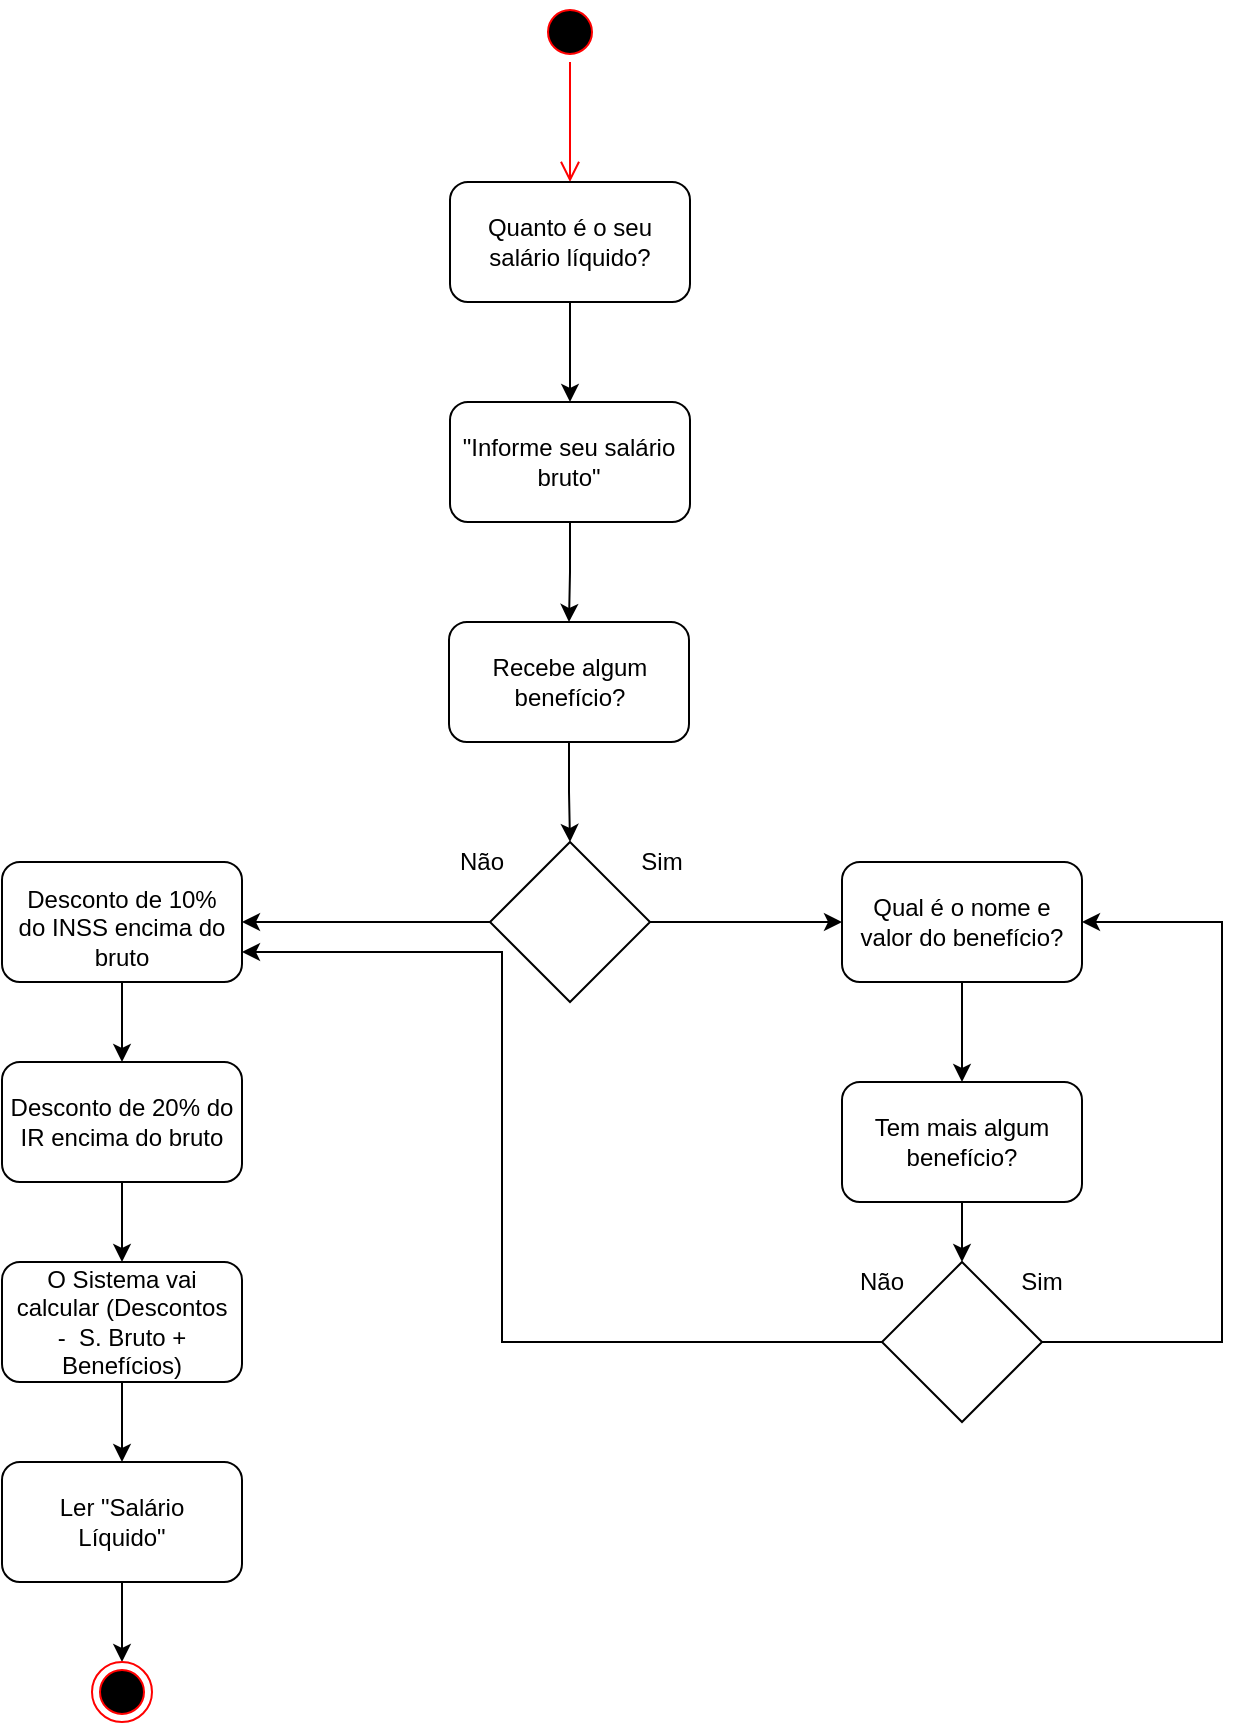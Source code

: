 <mxfile version="14.1.8" type="device"><diagram id="sXo5585ciuZPWQl9hpmw" name="Página-1"><mxGraphModel dx="881" dy="419" grid="1" gridSize="10" guides="1" tooltips="1" connect="1" arrows="1" fold="1" page="1" pageScale="1" pageWidth="827" pageHeight="1169" math="0" shadow="0"><root><mxCell id="0"/><mxCell id="1" parent="0"/><mxCell id="H7AjP2AcccrKgI8C136D-1" value="" style="ellipse;html=1;shape=startState;fillColor=#000000;strokeColor=#ff0000;" vertex="1" parent="1"><mxGeometry x="399" y="60" width="30" height="30" as="geometry"/></mxCell><mxCell id="H7AjP2AcccrKgI8C136D-2" value="" style="edgeStyle=orthogonalEdgeStyle;html=1;verticalAlign=bottom;endArrow=open;endSize=8;strokeColor=#ff0000;" edge="1" source="H7AjP2AcccrKgI8C136D-1" parent="1"><mxGeometry relative="1" as="geometry"><mxPoint x="414" y="150" as="targetPoint"/></mxGeometry></mxCell><mxCell id="H7AjP2AcccrKgI8C136D-6" style="edgeStyle=orthogonalEdgeStyle;rounded=0;orthogonalLoop=1;jettySize=auto;html=1;entryX=0.5;entryY=0;entryDx=0;entryDy=0;" edge="1" parent="1" source="H7AjP2AcccrKgI8C136D-3" target="H7AjP2AcccrKgI8C136D-5"><mxGeometry relative="1" as="geometry"/></mxCell><mxCell id="H7AjP2AcccrKgI8C136D-3" value="" style="rounded=1;whiteSpace=wrap;html=1;" vertex="1" parent="1"><mxGeometry x="354" y="150" width="120" height="60" as="geometry"/></mxCell><mxCell id="H7AjP2AcccrKgI8C136D-4" value="Quanto é o seu salário líquido?" style="text;html=1;strokeColor=none;fillColor=none;align=center;verticalAlign=middle;whiteSpace=wrap;rounded=0;" vertex="1" parent="1"><mxGeometry x="364" y="160" width="100" height="40" as="geometry"/></mxCell><mxCell id="H7AjP2AcccrKgI8C136D-9" style="edgeStyle=orthogonalEdgeStyle;rounded=0;orthogonalLoop=1;jettySize=auto;html=1;entryX=0.5;entryY=0;entryDx=0;entryDy=0;" edge="1" parent="1" source="H7AjP2AcccrKgI8C136D-5" target="H7AjP2AcccrKgI8C136D-8"><mxGeometry relative="1" as="geometry"/></mxCell><mxCell id="H7AjP2AcccrKgI8C136D-5" value="" style="rounded=1;whiteSpace=wrap;html=1;" vertex="1" parent="1"><mxGeometry x="354" y="260" width="120" height="60" as="geometry"/></mxCell><mxCell id="H7AjP2AcccrKgI8C136D-7" value="&quot;Informe seu salário bruto&quot;" style="text;html=1;strokeColor=none;fillColor=none;align=center;verticalAlign=middle;whiteSpace=wrap;rounded=0;" vertex="1" parent="1"><mxGeometry x="358" y="265" width="111" height="50" as="geometry"/></mxCell><mxCell id="H7AjP2AcccrKgI8C136D-14" style="edgeStyle=orthogonalEdgeStyle;rounded=0;orthogonalLoop=1;jettySize=auto;html=1;entryX=0.5;entryY=0;entryDx=0;entryDy=0;" edge="1" parent="1" source="H7AjP2AcccrKgI8C136D-8" target="H7AjP2AcccrKgI8C136D-11"><mxGeometry relative="1" as="geometry"/></mxCell><mxCell id="H7AjP2AcccrKgI8C136D-8" value="" style="rounded=1;whiteSpace=wrap;html=1;" vertex="1" parent="1"><mxGeometry x="353.5" y="370" width="120" height="60" as="geometry"/></mxCell><mxCell id="H7AjP2AcccrKgI8C136D-10" value="Recebe algum benefício?" style="text;html=1;strokeColor=none;fillColor=none;align=center;verticalAlign=middle;whiteSpace=wrap;rounded=0;" vertex="1" parent="1"><mxGeometry x="364" y="375" width="100" height="50" as="geometry"/></mxCell><mxCell id="H7AjP2AcccrKgI8C136D-19" style="edgeStyle=orthogonalEdgeStyle;rounded=0;orthogonalLoop=1;jettySize=auto;html=1;entryX=0;entryY=0.5;entryDx=0;entryDy=0;" edge="1" parent="1" source="H7AjP2AcccrKgI8C136D-11" target="H7AjP2AcccrKgI8C136D-18"><mxGeometry relative="1" as="geometry"/></mxCell><mxCell id="H7AjP2AcccrKgI8C136D-30" style="edgeStyle=orthogonalEdgeStyle;rounded=0;orthogonalLoop=1;jettySize=auto;html=1;entryX=1;entryY=0.5;entryDx=0;entryDy=0;" edge="1" parent="1" source="H7AjP2AcccrKgI8C136D-11" target="H7AjP2AcccrKgI8C136D-28"><mxGeometry relative="1" as="geometry"/></mxCell><mxCell id="H7AjP2AcccrKgI8C136D-11" value="" style="rhombus;whiteSpace=wrap;html=1;" vertex="1" parent="1"><mxGeometry x="374" y="480" width="80" height="80" as="geometry"/></mxCell><mxCell id="H7AjP2AcccrKgI8C136D-15" value="Sim" style="text;html=1;strokeColor=none;fillColor=none;align=center;verticalAlign=middle;whiteSpace=wrap;rounded=0;" vertex="1" parent="1"><mxGeometry x="440" y="480" width="40" height="20" as="geometry"/></mxCell><mxCell id="H7AjP2AcccrKgI8C136D-16" value="Não" style="text;html=1;strokeColor=none;fillColor=none;align=center;verticalAlign=middle;whiteSpace=wrap;rounded=0;" vertex="1" parent="1"><mxGeometry x="350" y="480" width="40" height="20" as="geometry"/></mxCell><mxCell id="H7AjP2AcccrKgI8C136D-23" style="edgeStyle=orthogonalEdgeStyle;rounded=0;orthogonalLoop=1;jettySize=auto;html=1;entryX=0.5;entryY=0;entryDx=0;entryDy=0;" edge="1" parent="1" source="H7AjP2AcccrKgI8C136D-17" target="H7AjP2AcccrKgI8C136D-21"><mxGeometry relative="1" as="geometry"/></mxCell><mxCell id="H7AjP2AcccrKgI8C136D-17" value="" style="rounded=1;whiteSpace=wrap;html=1;" vertex="1" parent="1"><mxGeometry x="550" y="490" width="120" height="60" as="geometry"/></mxCell><mxCell id="H7AjP2AcccrKgI8C136D-18" value="Qual é o nome e valor do benefício?" style="text;html=1;strokeColor=none;fillColor=none;align=center;verticalAlign=middle;whiteSpace=wrap;rounded=0;" vertex="1" parent="1"><mxGeometry x="550" y="497.5" width="120" height="45" as="geometry"/></mxCell><mxCell id="H7AjP2AcccrKgI8C136D-27" style="edgeStyle=orthogonalEdgeStyle;rounded=0;orthogonalLoop=1;jettySize=auto;html=1;entryX=1;entryY=0.5;entryDx=0;entryDy=0;" edge="1" parent="1" source="H7AjP2AcccrKgI8C136D-20" target="H7AjP2AcccrKgI8C136D-18"><mxGeometry relative="1" as="geometry"><Array as="points"><mxPoint x="740" y="730"/><mxPoint x="740" y="520"/></Array></mxGeometry></mxCell><mxCell id="H7AjP2AcccrKgI8C136D-31" style="edgeStyle=orthogonalEdgeStyle;rounded=0;orthogonalLoop=1;jettySize=auto;html=1;entryX=1;entryY=0.75;entryDx=0;entryDy=0;" edge="1" parent="1" source="H7AjP2AcccrKgI8C136D-20" target="H7AjP2AcccrKgI8C136D-28"><mxGeometry relative="1" as="geometry"><Array as="points"><mxPoint x="380" y="730"/><mxPoint x="380" y="535"/></Array></mxGeometry></mxCell><mxCell id="H7AjP2AcccrKgI8C136D-20" value="" style="rhombus;whiteSpace=wrap;html=1;" vertex="1" parent="1"><mxGeometry x="570" y="690" width="80" height="80" as="geometry"/></mxCell><mxCell id="H7AjP2AcccrKgI8C136D-24" style="edgeStyle=orthogonalEdgeStyle;rounded=0;orthogonalLoop=1;jettySize=auto;html=1;entryX=0.5;entryY=0;entryDx=0;entryDy=0;" edge="1" parent="1" source="H7AjP2AcccrKgI8C136D-21" target="H7AjP2AcccrKgI8C136D-20"><mxGeometry relative="1" as="geometry"/></mxCell><mxCell id="H7AjP2AcccrKgI8C136D-21" value="" style="rounded=1;whiteSpace=wrap;html=1;" vertex="1" parent="1"><mxGeometry x="550" y="600" width="120" height="60" as="geometry"/></mxCell><mxCell id="H7AjP2AcccrKgI8C136D-22" value="Tem mais algum benefício?" style="text;html=1;strokeColor=none;fillColor=none;align=center;verticalAlign=middle;whiteSpace=wrap;rounded=0;" vertex="1" parent="1"><mxGeometry x="550" y="610" width="120" height="40" as="geometry"/></mxCell><mxCell id="H7AjP2AcccrKgI8C136D-25" value="Sim" style="text;html=1;strokeColor=none;fillColor=none;align=center;verticalAlign=middle;whiteSpace=wrap;rounded=0;" vertex="1" parent="1"><mxGeometry x="630" y="690" width="40" height="20" as="geometry"/></mxCell><mxCell id="H7AjP2AcccrKgI8C136D-26" value="Não" style="text;html=1;strokeColor=none;fillColor=none;align=center;verticalAlign=middle;whiteSpace=wrap;rounded=0;" vertex="1" parent="1"><mxGeometry x="550" y="690" width="40" height="20" as="geometry"/></mxCell><mxCell id="H7AjP2AcccrKgI8C136D-36" style="edgeStyle=orthogonalEdgeStyle;rounded=0;orthogonalLoop=1;jettySize=auto;html=1;entryX=0.5;entryY=0;entryDx=0;entryDy=0;" edge="1" parent="1" source="H7AjP2AcccrKgI8C136D-28" target="H7AjP2AcccrKgI8C136D-34"><mxGeometry relative="1" as="geometry"/></mxCell><mxCell id="H7AjP2AcccrKgI8C136D-28" value="" style="rounded=1;whiteSpace=wrap;html=1;" vertex="1" parent="1"><mxGeometry x="130" y="490" width="120" height="60" as="geometry"/></mxCell><mxCell id="H7AjP2AcccrKgI8C136D-29" value="Desconto de 10% do INSS encima do bruto" style="text;html=1;strokeColor=none;fillColor=none;align=center;verticalAlign=middle;whiteSpace=wrap;rounded=0;" vertex="1" parent="1"><mxGeometry x="135" y="502.5" width="110" height="40" as="geometry"/></mxCell><mxCell id="H7AjP2AcccrKgI8C136D-38" style="edgeStyle=orthogonalEdgeStyle;rounded=0;orthogonalLoop=1;jettySize=auto;html=1;entryX=0.5;entryY=0;entryDx=0;entryDy=0;" edge="1" parent="1" source="H7AjP2AcccrKgI8C136D-34" target="H7AjP2AcccrKgI8C136D-37"><mxGeometry relative="1" as="geometry"/></mxCell><mxCell id="H7AjP2AcccrKgI8C136D-34" value="" style="rounded=1;whiteSpace=wrap;html=1;" vertex="1" parent="1"><mxGeometry x="130" y="590" width="120" height="60" as="geometry"/></mxCell><mxCell id="H7AjP2AcccrKgI8C136D-35" value="Desconto de 20% do IR encima do bruto" style="text;html=1;strokeColor=none;fillColor=none;align=center;verticalAlign=middle;whiteSpace=wrap;rounded=0;" vertex="1" parent="1"><mxGeometry x="130" y="595" width="120" height="50" as="geometry"/></mxCell><mxCell id="H7AjP2AcccrKgI8C136D-41" style="edgeStyle=orthogonalEdgeStyle;rounded=0;orthogonalLoop=1;jettySize=auto;html=1;entryX=0.5;entryY=0;entryDx=0;entryDy=0;" edge="1" parent="1" source="H7AjP2AcccrKgI8C136D-37" target="H7AjP2AcccrKgI8C136D-40"><mxGeometry relative="1" as="geometry"/></mxCell><mxCell id="H7AjP2AcccrKgI8C136D-37" value="" style="rounded=1;whiteSpace=wrap;html=1;" vertex="1" parent="1"><mxGeometry x="130" y="690" width="120" height="60" as="geometry"/></mxCell><mxCell id="H7AjP2AcccrKgI8C136D-39" value="O Sistema vai calcular (Descontos -&amp;nbsp; S. Bruto + Benefícios)" style="text;html=1;strokeColor=none;fillColor=none;align=center;verticalAlign=middle;whiteSpace=wrap;rounded=0;" vertex="1" parent="1"><mxGeometry x="135" y="695" width="110" height="50" as="geometry"/></mxCell><mxCell id="H7AjP2AcccrKgI8C136D-44" style="edgeStyle=orthogonalEdgeStyle;rounded=0;orthogonalLoop=1;jettySize=auto;html=1;entryX=0.5;entryY=0;entryDx=0;entryDy=0;" edge="1" parent="1" source="H7AjP2AcccrKgI8C136D-40" target="H7AjP2AcccrKgI8C136D-43"><mxGeometry relative="1" as="geometry"/></mxCell><mxCell id="H7AjP2AcccrKgI8C136D-40" value="" style="rounded=1;whiteSpace=wrap;html=1;" vertex="1" parent="1"><mxGeometry x="130" y="790" width="120" height="60" as="geometry"/></mxCell><mxCell id="H7AjP2AcccrKgI8C136D-42" value="Ler &quot;Salário Líquido&quot;" style="text;html=1;strokeColor=none;fillColor=none;align=center;verticalAlign=middle;whiteSpace=wrap;rounded=0;" vertex="1" parent="1"><mxGeometry x="140" y="800" width="100" height="40" as="geometry"/></mxCell><mxCell id="H7AjP2AcccrKgI8C136D-43" value="" style="ellipse;html=1;shape=endState;fillColor=#000000;strokeColor=#ff0000;" vertex="1" parent="1"><mxGeometry x="175" y="890" width="30" height="30" as="geometry"/></mxCell></root></mxGraphModel></diagram></mxfile>